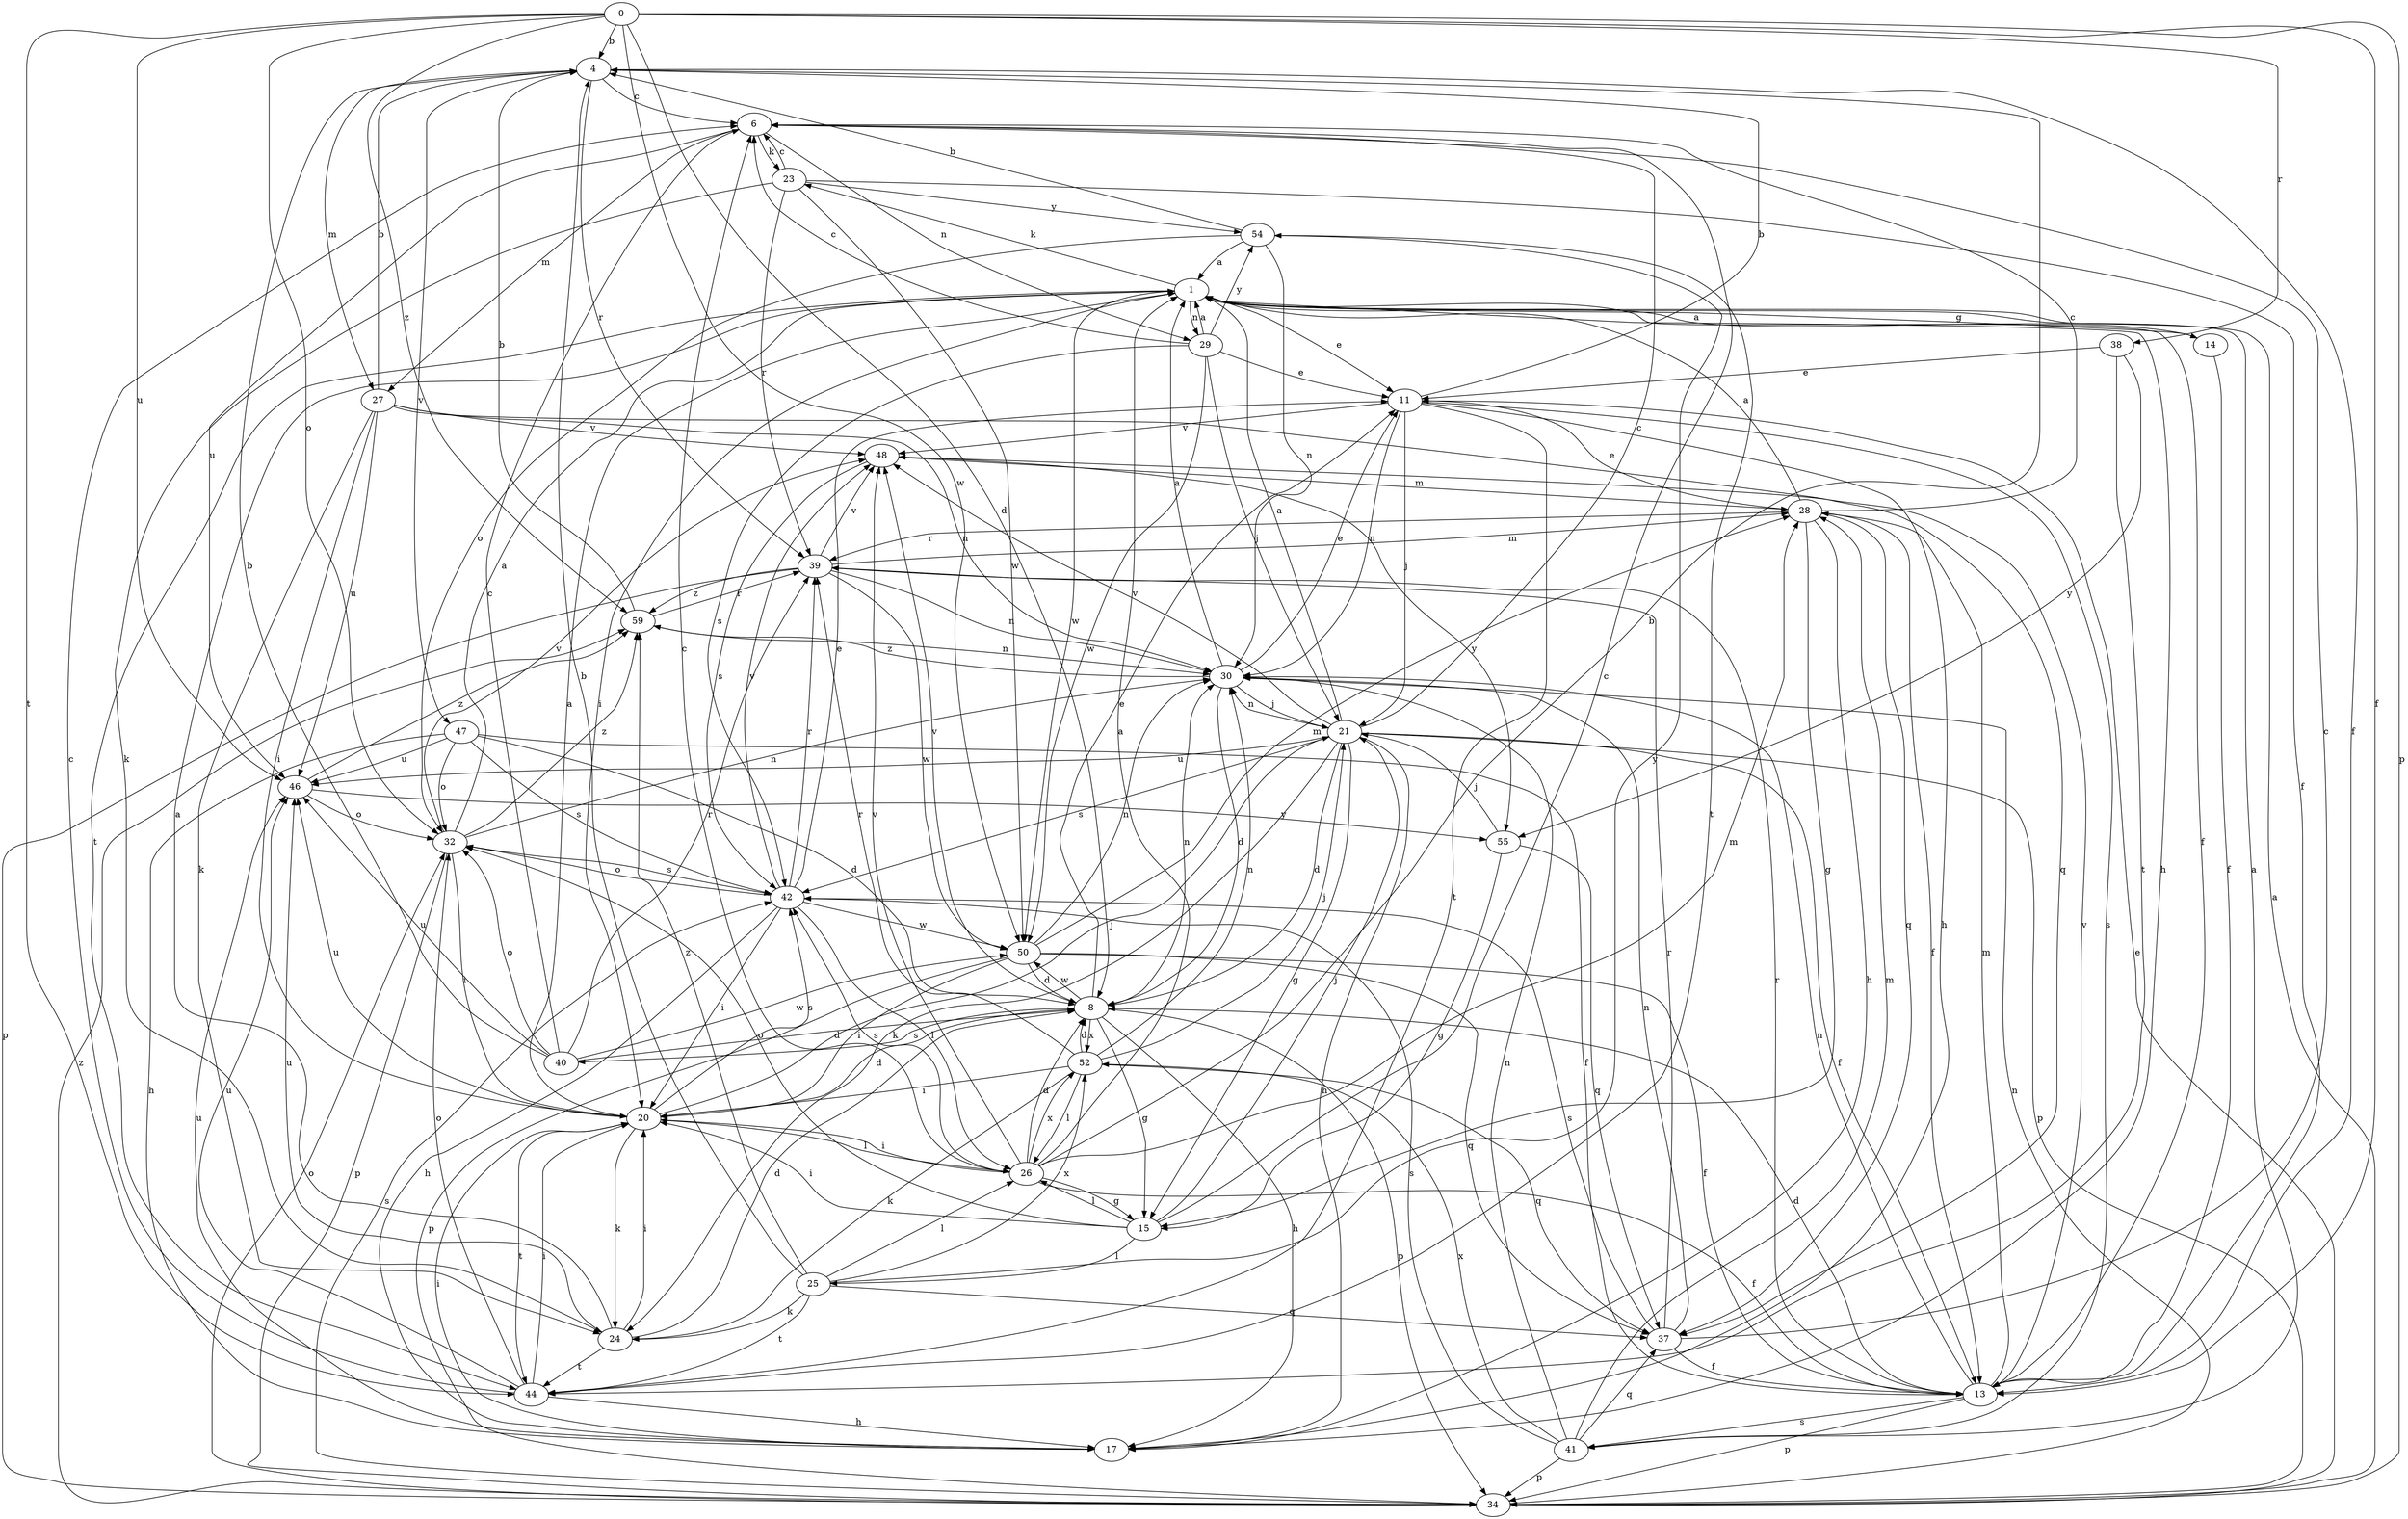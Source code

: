 strict digraph  {
0;
1;
4;
6;
8;
11;
13;
14;
15;
17;
20;
21;
23;
24;
25;
26;
27;
28;
29;
30;
32;
34;
37;
38;
39;
40;
41;
42;
44;
46;
47;
48;
50;
52;
54;
55;
59;
0 -> 4  [label=b];
0 -> 8  [label=d];
0 -> 13  [label=f];
0 -> 32  [label=o];
0 -> 34  [label=p];
0 -> 38  [label=r];
0 -> 44  [label=t];
0 -> 46  [label=u];
0 -> 50  [label=w];
0 -> 59  [label=z];
1 -> 11  [label=e];
1 -> 13  [label=f];
1 -> 14  [label=g];
1 -> 17  [label=h];
1 -> 20  [label=i];
1 -> 23  [label=k];
1 -> 29  [label=n];
1 -> 44  [label=t];
1 -> 50  [label=w];
4 -> 6  [label=c];
4 -> 13  [label=f];
4 -> 27  [label=m];
4 -> 39  [label=r];
4 -> 47  [label=v];
6 -> 23  [label=k];
6 -> 27  [label=m];
6 -> 29  [label=n];
6 -> 46  [label=u];
8 -> 11  [label=e];
8 -> 15  [label=g];
8 -> 17  [label=h];
8 -> 30  [label=n];
8 -> 34  [label=p];
8 -> 40  [label=s];
8 -> 48  [label=v];
8 -> 50  [label=w];
8 -> 52  [label=x];
11 -> 4  [label=b];
11 -> 17  [label=h];
11 -> 21  [label=j];
11 -> 30  [label=n];
11 -> 41  [label=s];
11 -> 44  [label=t];
11 -> 48  [label=v];
13 -> 8  [label=d];
13 -> 28  [label=m];
13 -> 30  [label=n];
13 -> 34  [label=p];
13 -> 39  [label=r];
13 -> 41  [label=s];
13 -> 48  [label=v];
14 -> 1  [label=a];
14 -> 13  [label=f];
15 -> 6  [label=c];
15 -> 20  [label=i];
15 -> 21  [label=j];
15 -> 25  [label=l];
15 -> 26  [label=l];
15 -> 32  [label=o];
17 -> 20  [label=i];
17 -> 46  [label=u];
20 -> 1  [label=a];
20 -> 8  [label=d];
20 -> 21  [label=j];
20 -> 24  [label=k];
20 -> 26  [label=l];
20 -> 42  [label=s];
20 -> 44  [label=t];
20 -> 46  [label=u];
21 -> 1  [label=a];
21 -> 6  [label=c];
21 -> 8  [label=d];
21 -> 13  [label=f];
21 -> 15  [label=g];
21 -> 17  [label=h];
21 -> 24  [label=k];
21 -> 30  [label=n];
21 -> 34  [label=p];
21 -> 42  [label=s];
21 -> 46  [label=u];
21 -> 48  [label=v];
23 -> 6  [label=c];
23 -> 13  [label=f];
23 -> 24  [label=k];
23 -> 39  [label=r];
23 -> 50  [label=w];
23 -> 54  [label=y];
24 -> 1  [label=a];
24 -> 8  [label=d];
24 -> 20  [label=i];
24 -> 44  [label=t];
24 -> 46  [label=u];
25 -> 4  [label=b];
25 -> 24  [label=k];
25 -> 26  [label=l];
25 -> 37  [label=q];
25 -> 44  [label=t];
25 -> 52  [label=x];
25 -> 54  [label=y];
25 -> 59  [label=z];
26 -> 1  [label=a];
26 -> 4  [label=b];
26 -> 6  [label=c];
26 -> 8  [label=d];
26 -> 13  [label=f];
26 -> 15  [label=g];
26 -> 20  [label=i];
26 -> 28  [label=m];
26 -> 42  [label=s];
26 -> 48  [label=v];
26 -> 52  [label=x];
27 -> 4  [label=b];
27 -> 20  [label=i];
27 -> 24  [label=k];
27 -> 30  [label=n];
27 -> 37  [label=q];
27 -> 46  [label=u];
27 -> 48  [label=v];
28 -> 1  [label=a];
28 -> 6  [label=c];
28 -> 11  [label=e];
28 -> 13  [label=f];
28 -> 15  [label=g];
28 -> 17  [label=h];
28 -> 37  [label=q];
28 -> 39  [label=r];
29 -> 1  [label=a];
29 -> 6  [label=c];
29 -> 11  [label=e];
29 -> 21  [label=j];
29 -> 42  [label=s];
29 -> 50  [label=w];
29 -> 54  [label=y];
30 -> 1  [label=a];
30 -> 8  [label=d];
30 -> 11  [label=e];
30 -> 21  [label=j];
30 -> 59  [label=z];
32 -> 1  [label=a];
32 -> 20  [label=i];
32 -> 30  [label=n];
32 -> 34  [label=p];
32 -> 42  [label=s];
32 -> 48  [label=v];
32 -> 59  [label=z];
34 -> 1  [label=a];
34 -> 11  [label=e];
34 -> 30  [label=n];
34 -> 32  [label=o];
34 -> 42  [label=s];
34 -> 59  [label=z];
37 -> 6  [label=c];
37 -> 13  [label=f];
37 -> 30  [label=n];
37 -> 39  [label=r];
37 -> 42  [label=s];
38 -> 11  [label=e];
38 -> 44  [label=t];
38 -> 55  [label=y];
39 -> 28  [label=m];
39 -> 30  [label=n];
39 -> 34  [label=p];
39 -> 48  [label=v];
39 -> 50  [label=w];
39 -> 59  [label=z];
40 -> 4  [label=b];
40 -> 6  [label=c];
40 -> 8  [label=d];
40 -> 32  [label=o];
40 -> 39  [label=r];
40 -> 46  [label=u];
40 -> 50  [label=w];
41 -> 1  [label=a];
41 -> 28  [label=m];
41 -> 30  [label=n];
41 -> 34  [label=p];
41 -> 37  [label=q];
41 -> 42  [label=s];
41 -> 52  [label=x];
42 -> 11  [label=e];
42 -> 17  [label=h];
42 -> 20  [label=i];
42 -> 26  [label=l];
42 -> 32  [label=o];
42 -> 39  [label=r];
42 -> 48  [label=v];
42 -> 50  [label=w];
44 -> 6  [label=c];
44 -> 17  [label=h];
44 -> 20  [label=i];
44 -> 32  [label=o];
44 -> 46  [label=u];
46 -> 32  [label=o];
46 -> 55  [label=y];
46 -> 59  [label=z];
47 -> 8  [label=d];
47 -> 13  [label=f];
47 -> 17  [label=h];
47 -> 32  [label=o];
47 -> 42  [label=s];
47 -> 46  [label=u];
48 -> 28  [label=m];
48 -> 42  [label=s];
48 -> 55  [label=y];
50 -> 8  [label=d];
50 -> 13  [label=f];
50 -> 20  [label=i];
50 -> 28  [label=m];
50 -> 30  [label=n];
50 -> 34  [label=p];
50 -> 37  [label=q];
52 -> 8  [label=d];
52 -> 20  [label=i];
52 -> 21  [label=j];
52 -> 24  [label=k];
52 -> 26  [label=l];
52 -> 30  [label=n];
52 -> 37  [label=q];
52 -> 39  [label=r];
54 -> 1  [label=a];
54 -> 4  [label=b];
54 -> 30  [label=n];
54 -> 32  [label=o];
54 -> 44  [label=t];
55 -> 15  [label=g];
55 -> 21  [label=j];
55 -> 37  [label=q];
59 -> 4  [label=b];
59 -> 30  [label=n];
59 -> 39  [label=r];
}
